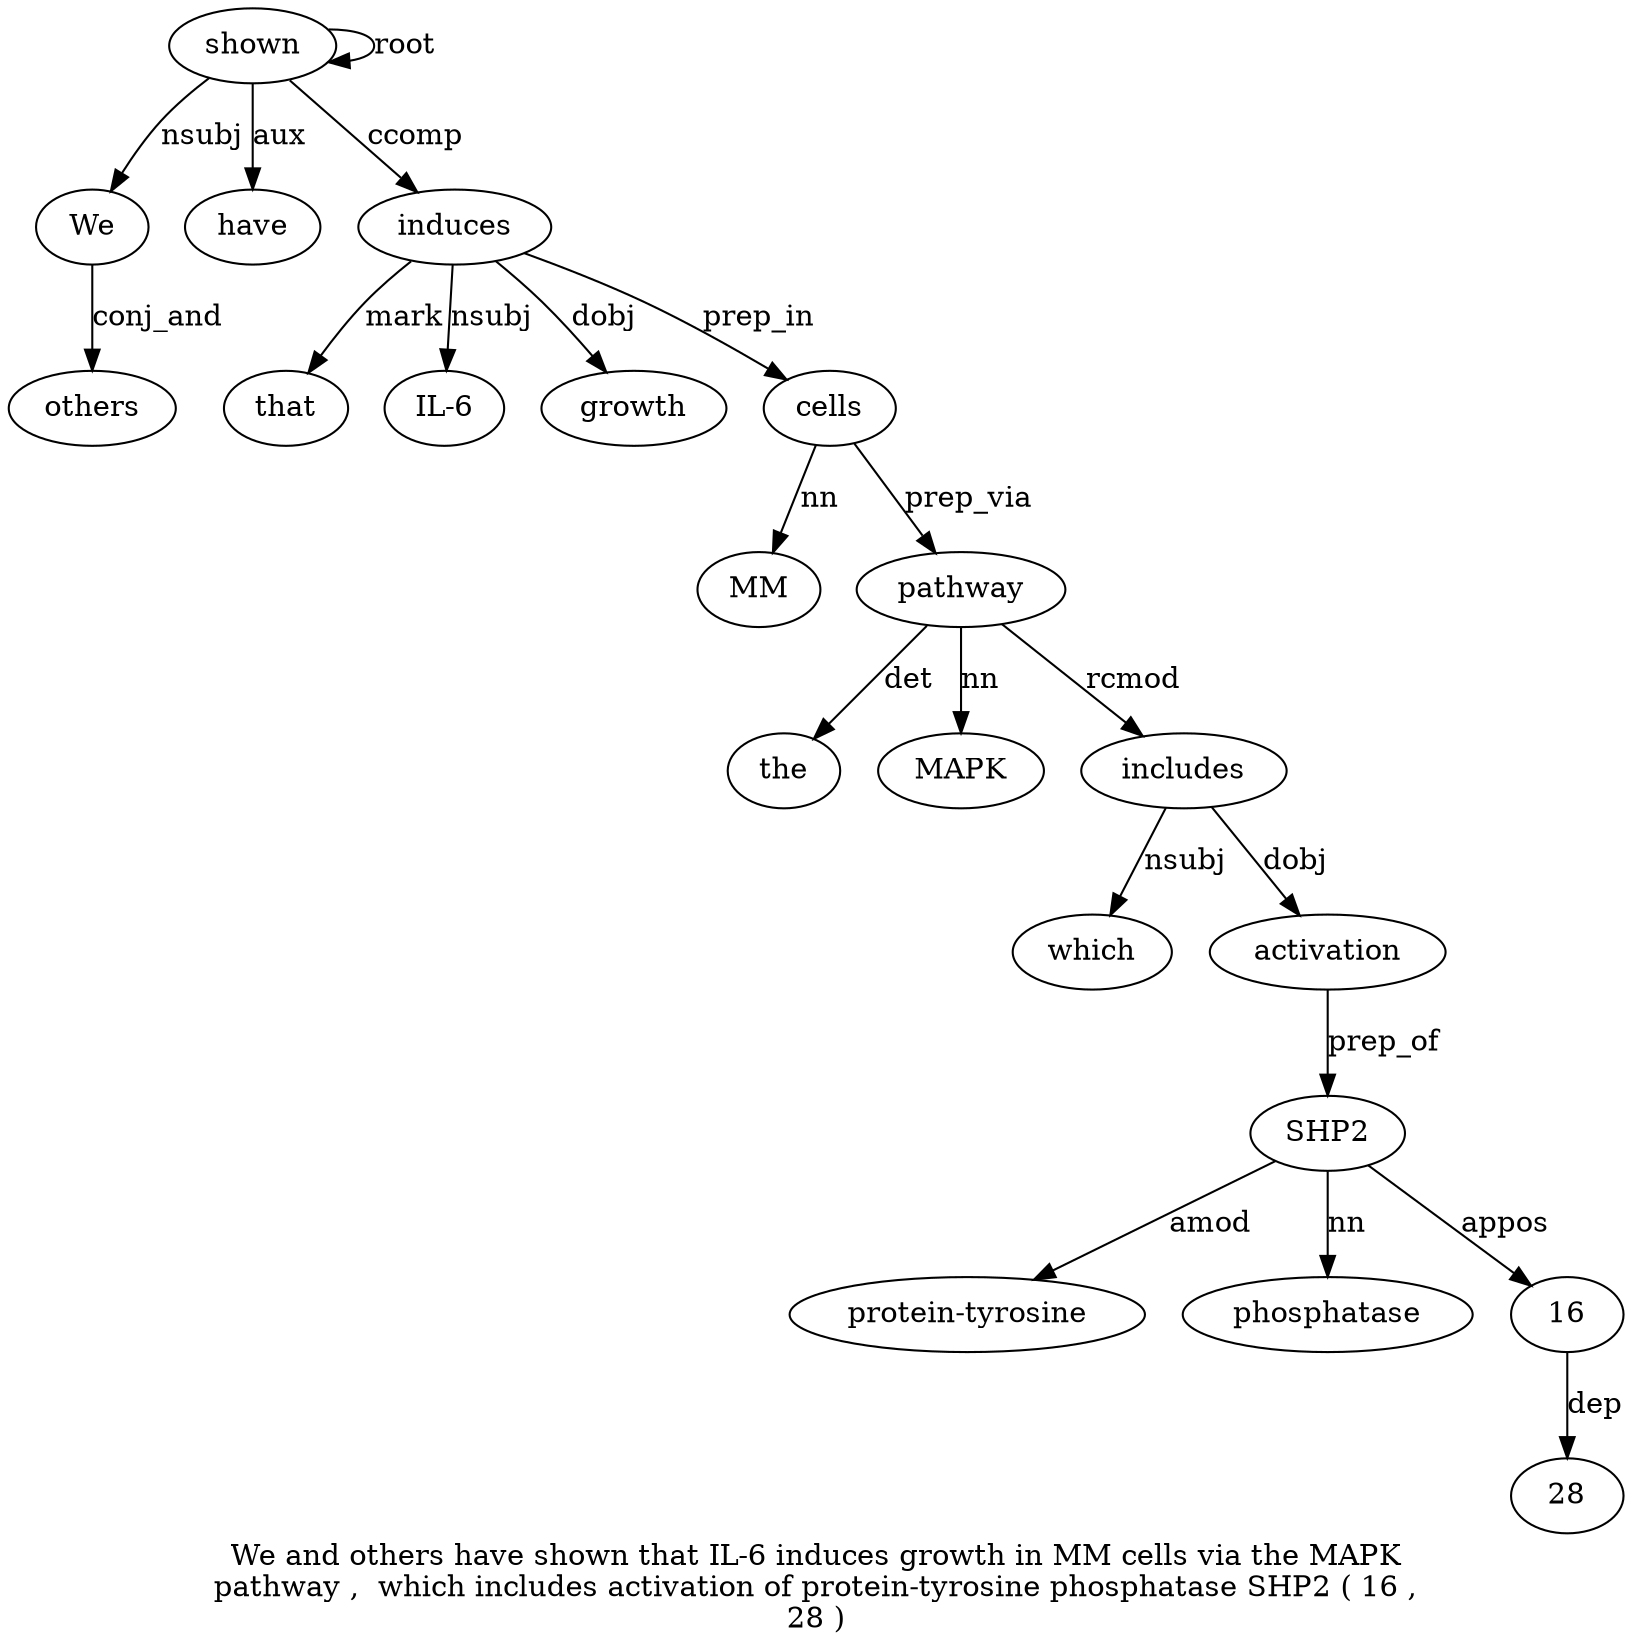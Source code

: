 digraph "We and others have shown that IL-6 induces growth in MM cells via the MAPK pathway ,  which includes activation of protein-tyrosine phosphatase SHP2 ( 16 ,  28 )" {
label="We and others have shown that IL-6 induces growth in MM cells via the MAPK
pathway ,  which includes activation of protein-tyrosine phosphatase SHP2 ( 16 ,
28 )";
shown5 [style=filled, fillcolor=white, label=shown];
We1 [style=filled, fillcolor=white, label=We];
shown5 -> We1  [label=nsubj];
others3 [style=filled, fillcolor=white, label=others];
We1 -> others3  [label=conj_and];
have4 [style=filled, fillcolor=white, label=have];
shown5 -> have4  [label=aux];
shown5 -> shown5  [label=root];
induces8 [style=filled, fillcolor=white, label=induces];
that6 [style=filled, fillcolor=white, label=that];
induces8 -> that6  [label=mark];
"IL-67" [style=filled, fillcolor=white, label="IL-6"];
induces8 -> "IL-67"  [label=nsubj];
shown5 -> induces8  [label=ccomp];
growth9 [style=filled, fillcolor=white, label=growth];
induces8 -> growth9  [label=dobj];
cells12 [style=filled, fillcolor=white, label=cells];
MM11 [style=filled, fillcolor=white, label=MM];
cells12 -> MM11  [label=nn];
induces8 -> cells12  [label=prep_in];
pathway16 [style=filled, fillcolor=white, label=pathway];
the14 [style=filled, fillcolor=white, label=the];
pathway16 -> the14  [label=det];
MAPK15 [style=filled, fillcolor=white, label=MAPK];
pathway16 -> MAPK15  [label=nn];
cells12 -> pathway16  [label=prep_via];
includes19 [style=filled, fillcolor=white, label=includes];
which18 [style=filled, fillcolor=white, label=which];
includes19 -> which18  [label=nsubj];
pathway16 -> includes19  [label=rcmod];
activation20 [style=filled, fillcolor=white, label=activation];
includes19 -> activation20  [label=dobj];
SHP224 [style=filled, fillcolor=white, label=SHP2];
"protein-tyrosine22" [style=filled, fillcolor=white, label="protein-tyrosine"];
SHP224 -> "protein-tyrosine22"  [label=amod];
phosphatase23 [style=filled, fillcolor=white, label=phosphatase];
SHP224 -> phosphatase23  [label=nn];
activation20 -> SHP224  [label=prep_of];
162 [style=filled, fillcolor=white, label=16];
SHP224 -> 162  [label=appos];
28 [style=filled, fillcolor=white, label=28];
162 -> 28  [label=dep];
}
